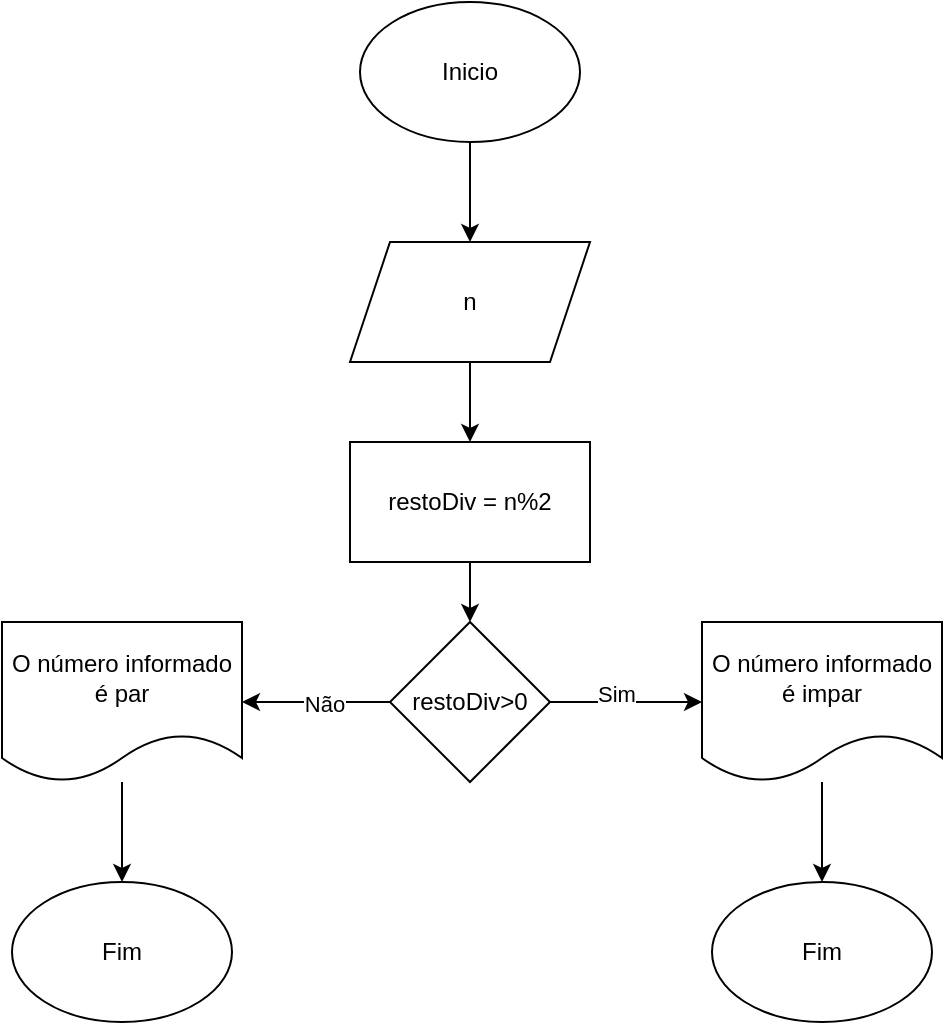 <mxfile version="21.6.8" type="github">
  <diagram name="Página-1" id="A9pe6TQtuYu4rHN3Yq3s">
    <mxGraphModel dx="1199" dy="693" grid="1" gridSize="10" guides="1" tooltips="1" connect="1" arrows="1" fold="1" page="1" pageScale="1" pageWidth="827" pageHeight="1169" math="0" shadow="0">
      <root>
        <mxCell id="0" />
        <mxCell id="1" parent="0" />
        <mxCell id="KBEEEpKycYW_vs3Z9GUR-16" value="" style="edgeStyle=orthogonalEdgeStyle;rounded=0;orthogonalLoop=1;jettySize=auto;html=1;" edge="1" parent="1" source="KBEEEpKycYW_vs3Z9GUR-1" target="KBEEEpKycYW_vs3Z9GUR-2">
          <mxGeometry relative="1" as="geometry" />
        </mxCell>
        <mxCell id="KBEEEpKycYW_vs3Z9GUR-1" value="Inicio" style="ellipse;whiteSpace=wrap;html=1;" vertex="1" parent="1">
          <mxGeometry x="359" y="40" width="110" height="70" as="geometry" />
        </mxCell>
        <mxCell id="KBEEEpKycYW_vs3Z9GUR-17" value="" style="edgeStyle=orthogonalEdgeStyle;rounded=0;orthogonalLoop=1;jettySize=auto;html=1;" edge="1" parent="1" source="KBEEEpKycYW_vs3Z9GUR-2" target="KBEEEpKycYW_vs3Z9GUR-3">
          <mxGeometry relative="1" as="geometry" />
        </mxCell>
        <mxCell id="KBEEEpKycYW_vs3Z9GUR-2" value="n" style="shape=parallelogram;perimeter=parallelogramPerimeter;whiteSpace=wrap;html=1;fixedSize=1;" vertex="1" parent="1">
          <mxGeometry x="354" y="160" width="120" height="60" as="geometry" />
        </mxCell>
        <mxCell id="KBEEEpKycYW_vs3Z9GUR-15" value="" style="edgeStyle=orthogonalEdgeStyle;rounded=0;orthogonalLoop=1;jettySize=auto;html=1;" edge="1" parent="1" source="KBEEEpKycYW_vs3Z9GUR-3" target="KBEEEpKycYW_vs3Z9GUR-4">
          <mxGeometry relative="1" as="geometry" />
        </mxCell>
        <mxCell id="KBEEEpKycYW_vs3Z9GUR-3" value="restoDiv = n%2" style="rounded=0;whiteSpace=wrap;html=1;" vertex="1" parent="1">
          <mxGeometry x="354" y="260" width="120" height="60" as="geometry" />
        </mxCell>
        <mxCell id="KBEEEpKycYW_vs3Z9GUR-11" value="" style="edgeStyle=orthogonalEdgeStyle;rounded=0;orthogonalLoop=1;jettySize=auto;html=1;" edge="1" parent="1" source="KBEEEpKycYW_vs3Z9GUR-4" target="KBEEEpKycYW_vs3Z9GUR-5">
          <mxGeometry relative="1" as="geometry" />
        </mxCell>
        <mxCell id="KBEEEpKycYW_vs3Z9GUR-12" value="Sim" style="edgeLabel;html=1;align=center;verticalAlign=middle;resizable=0;points=[];" vertex="1" connectable="0" parent="KBEEEpKycYW_vs3Z9GUR-11">
          <mxGeometry x="-0.139" y="4" relative="1" as="geometry">
            <mxPoint as="offset" />
          </mxGeometry>
        </mxCell>
        <mxCell id="KBEEEpKycYW_vs3Z9GUR-13" value="" style="edgeStyle=orthogonalEdgeStyle;rounded=0;orthogonalLoop=1;jettySize=auto;html=1;" edge="1" parent="1" source="KBEEEpKycYW_vs3Z9GUR-4" target="KBEEEpKycYW_vs3Z9GUR-6">
          <mxGeometry relative="1" as="geometry" />
        </mxCell>
        <mxCell id="KBEEEpKycYW_vs3Z9GUR-14" value="Não" style="edgeLabel;html=1;align=center;verticalAlign=middle;resizable=0;points=[];" vertex="1" connectable="0" parent="KBEEEpKycYW_vs3Z9GUR-13">
          <mxGeometry x="-0.108" y="1" relative="1" as="geometry">
            <mxPoint as="offset" />
          </mxGeometry>
        </mxCell>
        <mxCell id="KBEEEpKycYW_vs3Z9GUR-4" value="restoDiv&amp;gt;0" style="rhombus;whiteSpace=wrap;html=1;" vertex="1" parent="1">
          <mxGeometry x="374" y="350" width="80" height="80" as="geometry" />
        </mxCell>
        <mxCell id="KBEEEpKycYW_vs3Z9GUR-10" value="" style="edgeStyle=orthogonalEdgeStyle;rounded=0;orthogonalLoop=1;jettySize=auto;html=1;" edge="1" parent="1" source="KBEEEpKycYW_vs3Z9GUR-5" target="KBEEEpKycYW_vs3Z9GUR-8">
          <mxGeometry relative="1" as="geometry" />
        </mxCell>
        <mxCell id="KBEEEpKycYW_vs3Z9GUR-5" value="O número informado é impar" style="shape=document;whiteSpace=wrap;html=1;boundedLbl=1;" vertex="1" parent="1">
          <mxGeometry x="530" y="350" width="120" height="80" as="geometry" />
        </mxCell>
        <mxCell id="KBEEEpKycYW_vs3Z9GUR-9" value="" style="edgeStyle=orthogonalEdgeStyle;rounded=0;orthogonalLoop=1;jettySize=auto;html=1;" edge="1" parent="1" source="KBEEEpKycYW_vs3Z9GUR-6" target="KBEEEpKycYW_vs3Z9GUR-7">
          <mxGeometry relative="1" as="geometry" />
        </mxCell>
        <mxCell id="KBEEEpKycYW_vs3Z9GUR-6" value="O número informado é par" style="shape=document;whiteSpace=wrap;html=1;boundedLbl=1;" vertex="1" parent="1">
          <mxGeometry x="180" y="350" width="120" height="80" as="geometry" />
        </mxCell>
        <mxCell id="KBEEEpKycYW_vs3Z9GUR-7" value="Fim" style="ellipse;whiteSpace=wrap;html=1;" vertex="1" parent="1">
          <mxGeometry x="185" y="480" width="110" height="70" as="geometry" />
        </mxCell>
        <mxCell id="KBEEEpKycYW_vs3Z9GUR-8" value="Fim" style="ellipse;whiteSpace=wrap;html=1;" vertex="1" parent="1">
          <mxGeometry x="535" y="480" width="110" height="70" as="geometry" />
        </mxCell>
      </root>
    </mxGraphModel>
  </diagram>
</mxfile>
